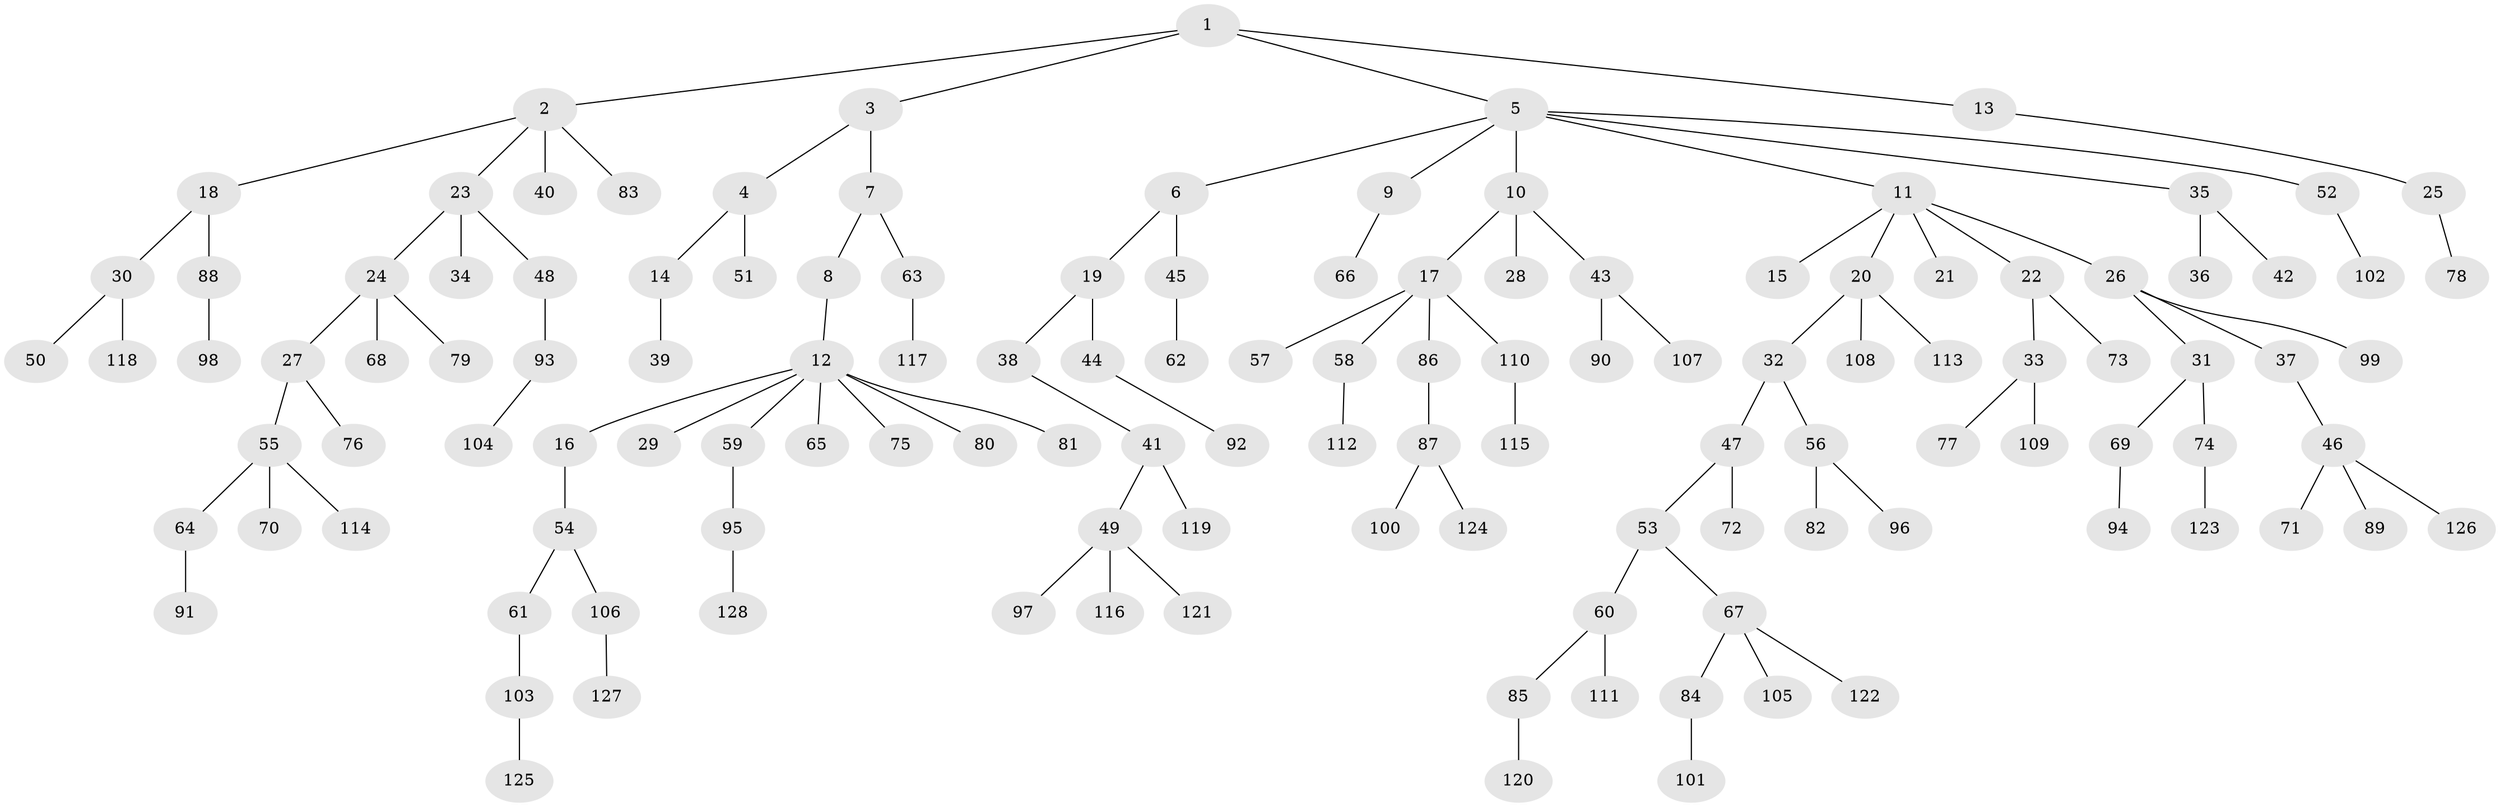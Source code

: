 // Generated by graph-tools (version 1.1) at 2025/36/03/09/25 02:36:51]
// undirected, 128 vertices, 127 edges
graph export_dot {
graph [start="1"]
  node [color=gray90,style=filled];
  1;
  2;
  3;
  4;
  5;
  6;
  7;
  8;
  9;
  10;
  11;
  12;
  13;
  14;
  15;
  16;
  17;
  18;
  19;
  20;
  21;
  22;
  23;
  24;
  25;
  26;
  27;
  28;
  29;
  30;
  31;
  32;
  33;
  34;
  35;
  36;
  37;
  38;
  39;
  40;
  41;
  42;
  43;
  44;
  45;
  46;
  47;
  48;
  49;
  50;
  51;
  52;
  53;
  54;
  55;
  56;
  57;
  58;
  59;
  60;
  61;
  62;
  63;
  64;
  65;
  66;
  67;
  68;
  69;
  70;
  71;
  72;
  73;
  74;
  75;
  76;
  77;
  78;
  79;
  80;
  81;
  82;
  83;
  84;
  85;
  86;
  87;
  88;
  89;
  90;
  91;
  92;
  93;
  94;
  95;
  96;
  97;
  98;
  99;
  100;
  101;
  102;
  103;
  104;
  105;
  106;
  107;
  108;
  109;
  110;
  111;
  112;
  113;
  114;
  115;
  116;
  117;
  118;
  119;
  120;
  121;
  122;
  123;
  124;
  125;
  126;
  127;
  128;
  1 -- 2;
  1 -- 3;
  1 -- 5;
  1 -- 13;
  2 -- 18;
  2 -- 23;
  2 -- 40;
  2 -- 83;
  3 -- 4;
  3 -- 7;
  4 -- 14;
  4 -- 51;
  5 -- 6;
  5 -- 9;
  5 -- 10;
  5 -- 11;
  5 -- 35;
  5 -- 52;
  6 -- 19;
  6 -- 45;
  7 -- 8;
  7 -- 63;
  8 -- 12;
  9 -- 66;
  10 -- 17;
  10 -- 28;
  10 -- 43;
  11 -- 15;
  11 -- 20;
  11 -- 21;
  11 -- 22;
  11 -- 26;
  12 -- 16;
  12 -- 29;
  12 -- 59;
  12 -- 65;
  12 -- 75;
  12 -- 80;
  12 -- 81;
  13 -- 25;
  14 -- 39;
  16 -- 54;
  17 -- 57;
  17 -- 58;
  17 -- 86;
  17 -- 110;
  18 -- 30;
  18 -- 88;
  19 -- 38;
  19 -- 44;
  20 -- 32;
  20 -- 108;
  20 -- 113;
  22 -- 33;
  22 -- 73;
  23 -- 24;
  23 -- 34;
  23 -- 48;
  24 -- 27;
  24 -- 68;
  24 -- 79;
  25 -- 78;
  26 -- 31;
  26 -- 37;
  26 -- 99;
  27 -- 55;
  27 -- 76;
  30 -- 50;
  30 -- 118;
  31 -- 69;
  31 -- 74;
  32 -- 47;
  32 -- 56;
  33 -- 77;
  33 -- 109;
  35 -- 36;
  35 -- 42;
  37 -- 46;
  38 -- 41;
  41 -- 49;
  41 -- 119;
  43 -- 90;
  43 -- 107;
  44 -- 92;
  45 -- 62;
  46 -- 71;
  46 -- 89;
  46 -- 126;
  47 -- 53;
  47 -- 72;
  48 -- 93;
  49 -- 97;
  49 -- 116;
  49 -- 121;
  52 -- 102;
  53 -- 60;
  53 -- 67;
  54 -- 61;
  54 -- 106;
  55 -- 64;
  55 -- 70;
  55 -- 114;
  56 -- 82;
  56 -- 96;
  58 -- 112;
  59 -- 95;
  60 -- 85;
  60 -- 111;
  61 -- 103;
  63 -- 117;
  64 -- 91;
  67 -- 84;
  67 -- 105;
  67 -- 122;
  69 -- 94;
  74 -- 123;
  84 -- 101;
  85 -- 120;
  86 -- 87;
  87 -- 100;
  87 -- 124;
  88 -- 98;
  93 -- 104;
  95 -- 128;
  103 -- 125;
  106 -- 127;
  110 -- 115;
}
